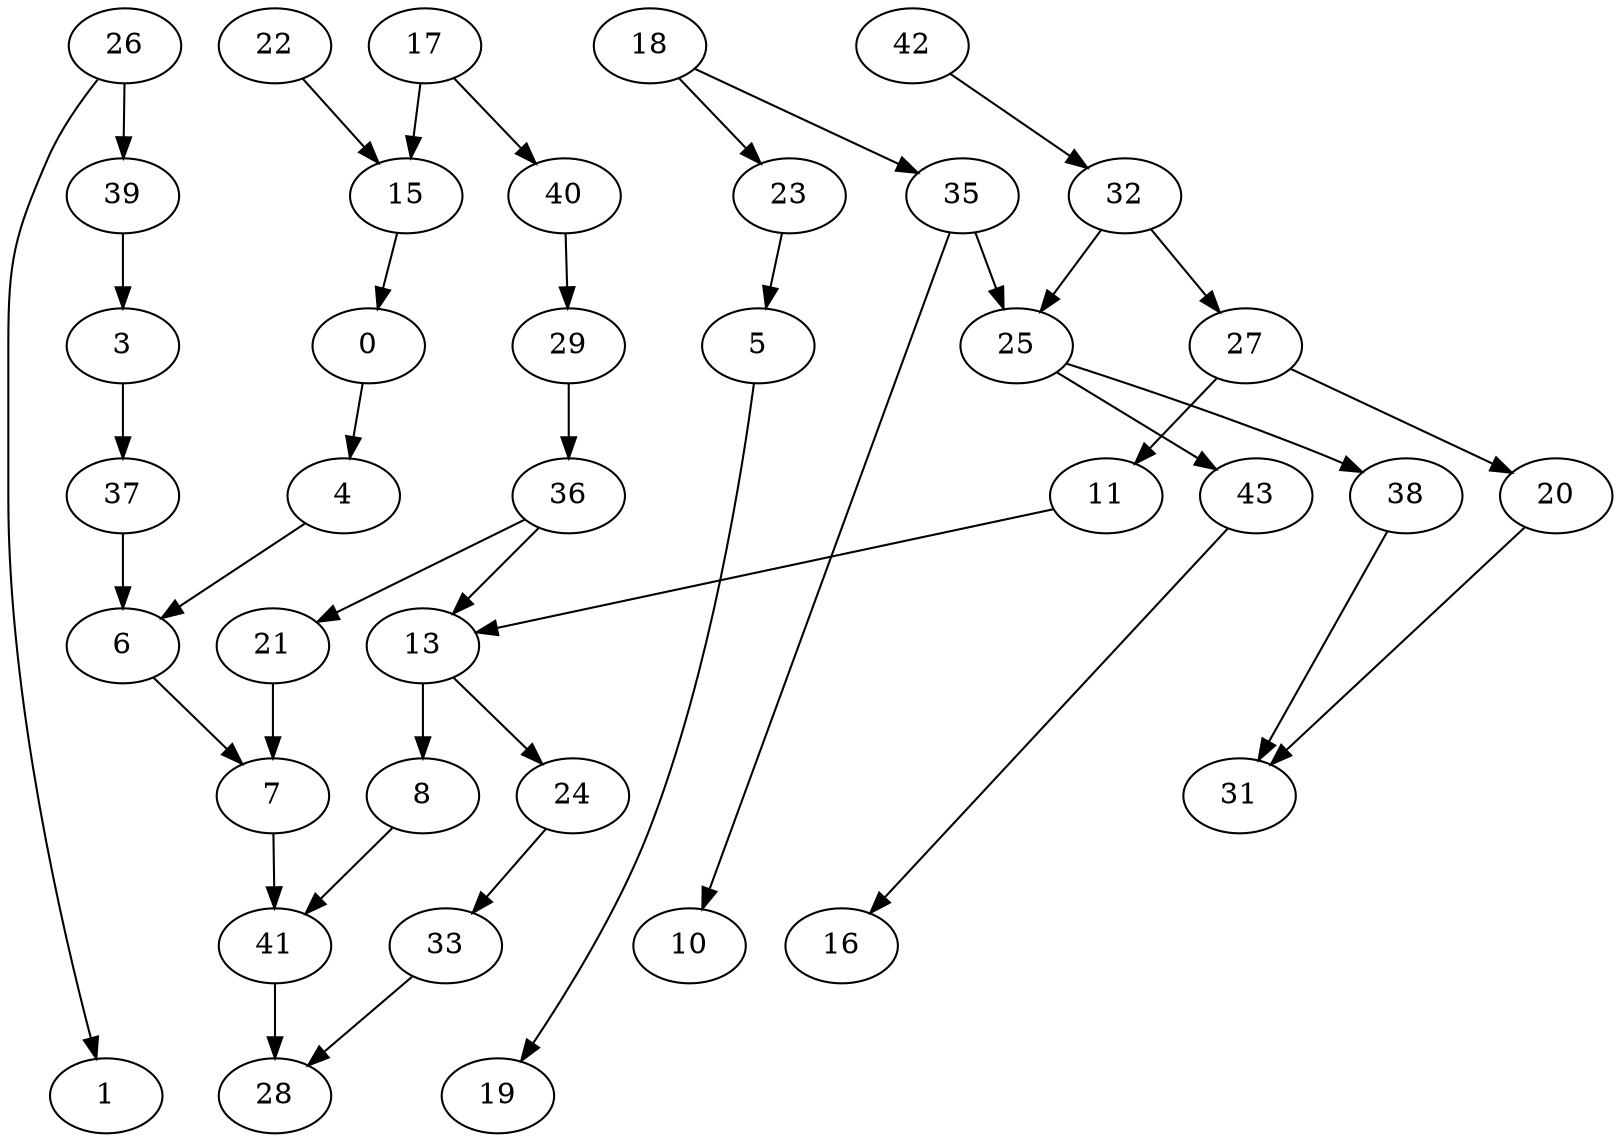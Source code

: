 digraph G {
    0;
    4;
    6;
    7;
    41;
    28;
    17;
    15;
    40;
    29;
    22;
    36;
    13;
    21;
    3;
    37;
    5;
    19;
    8;
    18;
    23;
    35;
    25;
    10;
    42;
    32;
    27;
    38;
    43;
    11;
    20;
    24;
    33;
    26;
    1;
    39;
    31;
    16;
    0 -> 4 [weight=0];
    4 -> 6 [weight=0];
    6 -> 7 [weight=0];
    7 -> 41 [weight=0];
    41 -> 28 [weight=2];
    17 -> 15 [weight=0];
    17 -> 40 [weight=0];
    15 -> 0 [weight=0];
    40 -> 29 [weight=0];
    29 -> 36 [weight=1];
    22 -> 15 [weight=0];
    36 -> 13 [weight=0];
    36 -> 21 [weight=0];
    13 -> 8 [weight=1];
    13 -> 24 [weight=0];
    21 -> 7 [weight=0];
    3 -> 37 [weight=0];
    37 -> 6 [weight=0];
    5 -> 19 [weight=0];
    8 -> 41 [weight=0];
    18 -> 23 [weight=0];
    18 -> 35 [weight=0];
    23 -> 5 [weight=0];
    35 -> 25 [weight=0];
    35 -> 10 [weight=0];
    25 -> 38 [weight=0];
    25 -> 43 [weight=0];
    42 -> 32 [weight=0];
    32 -> 25 [weight=0];
    32 -> 27 [weight=0];
    27 -> 11 [weight=0];
    27 -> 20 [weight=0];
    38 -> 31 [weight=0];
    43 -> 16 [weight=0];
    11 -> 13 [weight=0];
    20 -> 31 [weight=0];
    24 -> 33 [weight=0];
    33 -> 28 [weight=0];
    26 -> 1 [weight=0];
    26 -> 39 [weight=0];
    39 -> 3 [weight=0];
}
